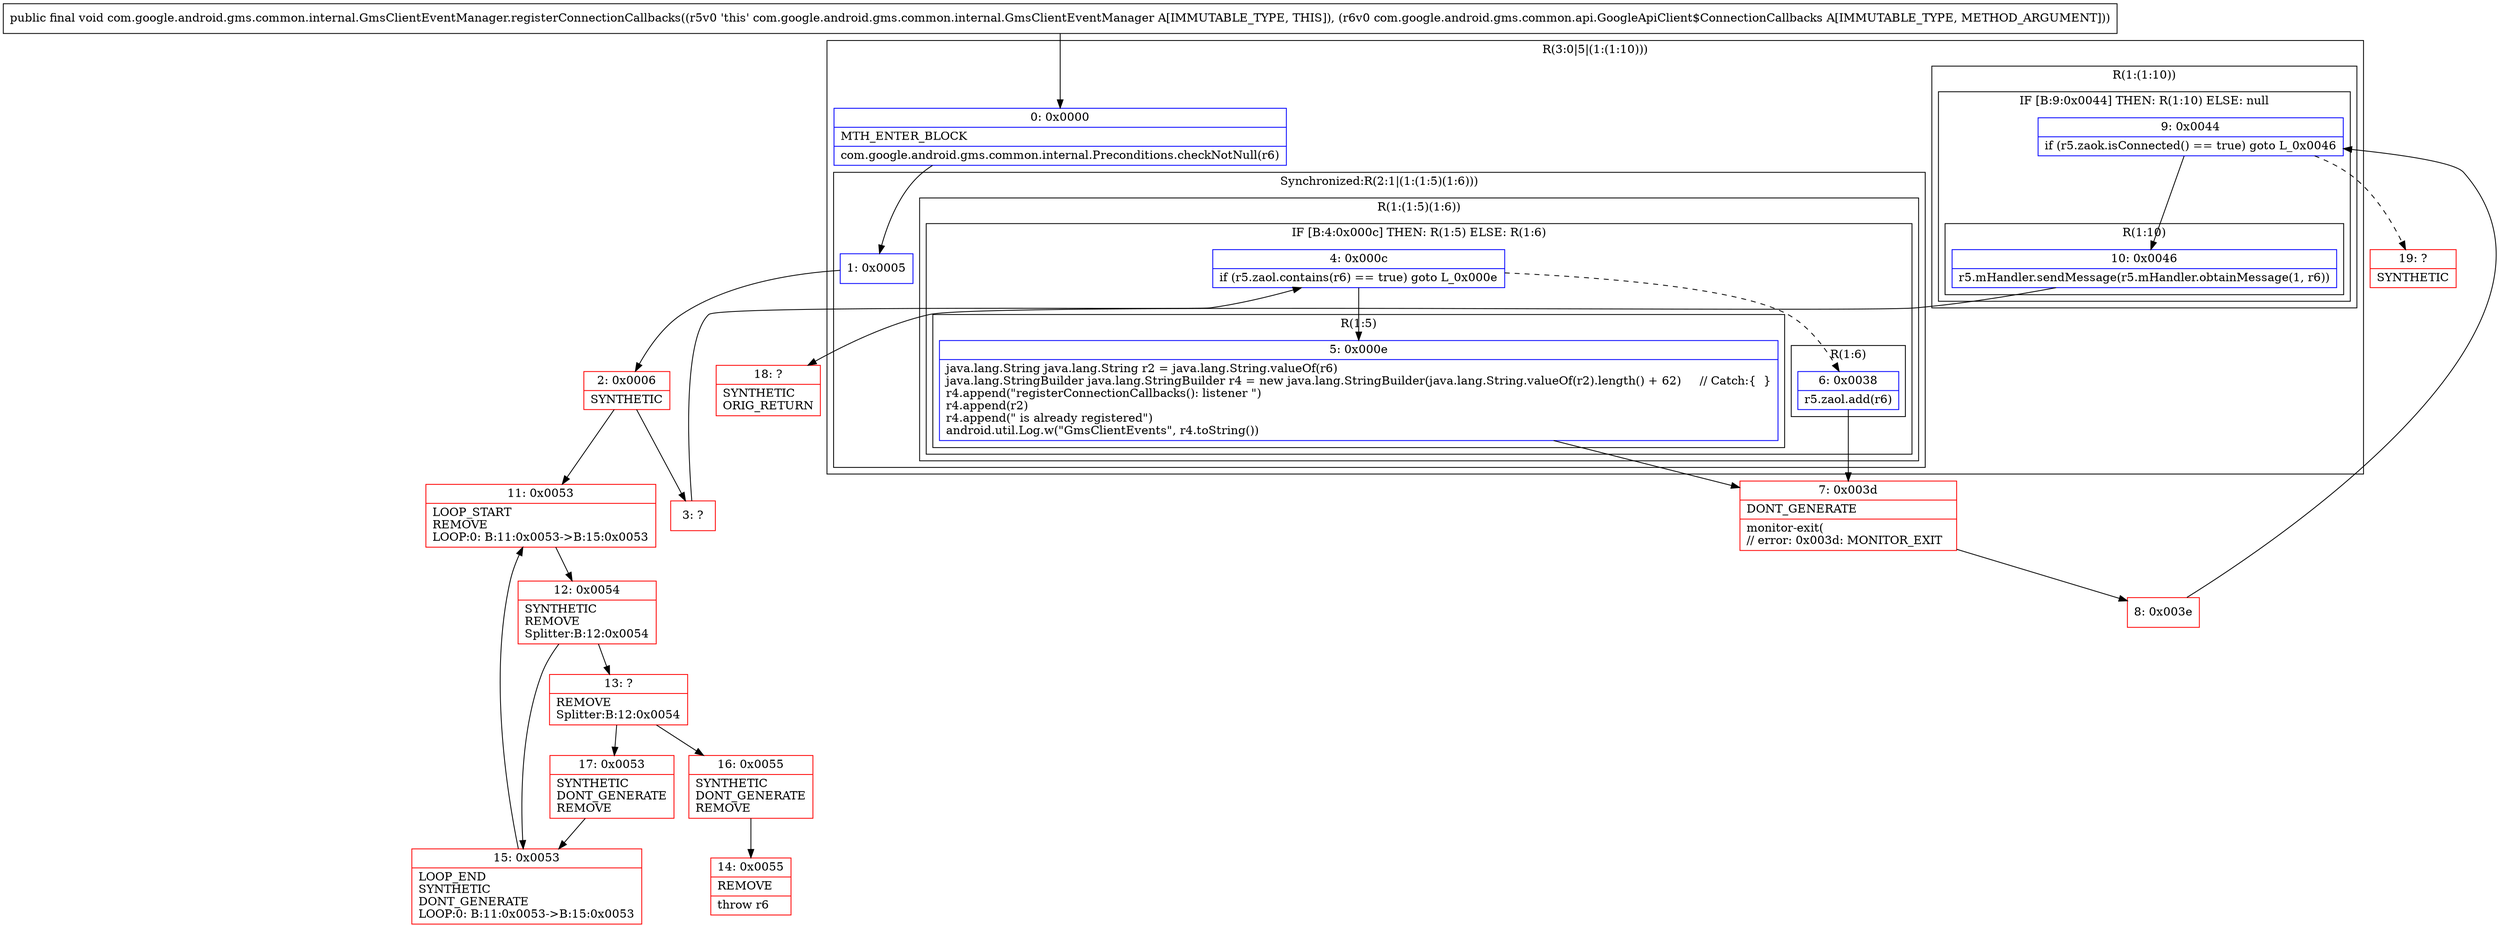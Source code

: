 digraph "CFG forcom.google.android.gms.common.internal.GmsClientEventManager.registerConnectionCallbacks(Lcom\/google\/android\/gms\/common\/api\/GoogleApiClient$ConnectionCallbacks;)V" {
subgraph cluster_Region_310197902 {
label = "R(3:0|5|(1:(1:10)))";
node [shape=record,color=blue];
Node_0 [shape=record,label="{0\:\ 0x0000|MTH_ENTER_BLOCK\l|com.google.android.gms.common.internal.Preconditions.checkNotNull(r6)\l}"];
subgraph cluster_SynchronizedRegion_1620951728 {
label = "Synchronized:R(2:1|(1:(1:5)(1:6)))";
node [shape=record,color=blue];
Node_1 [shape=record,label="{1\:\ 0x0005}"];
subgraph cluster_Region_2125488206 {
label = "R(1:(1:5)(1:6))";
node [shape=record,color=blue];
subgraph cluster_IfRegion_655389165 {
label = "IF [B:4:0x000c] THEN: R(1:5) ELSE: R(1:6)";
node [shape=record,color=blue];
Node_4 [shape=record,label="{4\:\ 0x000c|if (r5.zaol.contains(r6) == true) goto L_0x000e\l}"];
subgraph cluster_Region_899642157 {
label = "R(1:5)";
node [shape=record,color=blue];
Node_5 [shape=record,label="{5\:\ 0x000e|java.lang.String java.lang.String r2 = java.lang.String.valueOf(r6)\ljava.lang.StringBuilder java.lang.StringBuilder r4 = new java.lang.StringBuilder(java.lang.String.valueOf(r2).length() + 62)     \/\/ Catch:\{  \}\lr4.append(\"registerConnectionCallbacks(): listener \")\lr4.append(r2)\lr4.append(\" is already registered\")\landroid.util.Log.w(\"GmsClientEvents\", r4.toString())\l}"];
}
subgraph cluster_Region_1558356687 {
label = "R(1:6)";
node [shape=record,color=blue];
Node_6 [shape=record,label="{6\:\ 0x0038|r5.zaol.add(r6)\l}"];
}
}
}
}
subgraph cluster_Region_1390703521 {
label = "R(1:(1:10))";
node [shape=record,color=blue];
subgraph cluster_IfRegion_799792035 {
label = "IF [B:9:0x0044] THEN: R(1:10) ELSE: null";
node [shape=record,color=blue];
Node_9 [shape=record,label="{9\:\ 0x0044|if (r5.zaok.isConnected() == true) goto L_0x0046\l}"];
subgraph cluster_Region_185616546 {
label = "R(1:10)";
node [shape=record,color=blue];
Node_10 [shape=record,label="{10\:\ 0x0046|r5.mHandler.sendMessage(r5.mHandler.obtainMessage(1, r6))\l}"];
}
}
}
}
Node_2 [shape=record,color=red,label="{2\:\ 0x0006|SYNTHETIC\l}"];
Node_3 [shape=record,color=red,label="{3\:\ ?}"];
Node_7 [shape=record,color=red,label="{7\:\ 0x003d|DONT_GENERATE\l|monitor\-exit(\l\/\/ error: 0x003d: MONITOR_EXIT  \l}"];
Node_8 [shape=record,color=red,label="{8\:\ 0x003e}"];
Node_11 [shape=record,color=red,label="{11\:\ 0x0053|LOOP_START\lREMOVE\lLOOP:0: B:11:0x0053\-\>B:15:0x0053\l}"];
Node_12 [shape=record,color=red,label="{12\:\ 0x0054|SYNTHETIC\lREMOVE\lSplitter:B:12:0x0054\l}"];
Node_13 [shape=record,color=red,label="{13\:\ ?|REMOVE\lSplitter:B:12:0x0054\l}"];
Node_14 [shape=record,color=red,label="{14\:\ 0x0055|REMOVE\l|throw r6\l}"];
Node_15 [shape=record,color=red,label="{15\:\ 0x0053|LOOP_END\lSYNTHETIC\lDONT_GENERATE\lLOOP:0: B:11:0x0053\-\>B:15:0x0053\l}"];
Node_16 [shape=record,color=red,label="{16\:\ 0x0055|SYNTHETIC\lDONT_GENERATE\lREMOVE\l}"];
Node_17 [shape=record,color=red,label="{17\:\ 0x0053|SYNTHETIC\lDONT_GENERATE\lREMOVE\l}"];
Node_18 [shape=record,color=red,label="{18\:\ ?|SYNTHETIC\lORIG_RETURN\l}"];
Node_19 [shape=record,color=red,label="{19\:\ ?|SYNTHETIC\l}"];
MethodNode[shape=record,label="{public final void com.google.android.gms.common.internal.GmsClientEventManager.registerConnectionCallbacks((r5v0 'this' com.google.android.gms.common.internal.GmsClientEventManager A[IMMUTABLE_TYPE, THIS]), (r6v0 com.google.android.gms.common.api.GoogleApiClient$ConnectionCallbacks A[IMMUTABLE_TYPE, METHOD_ARGUMENT])) }"];
MethodNode -> Node_0;
Node_0 -> Node_1;
Node_1 -> Node_2;
Node_4 -> Node_5;
Node_4 -> Node_6[style=dashed];
Node_5 -> Node_7;
Node_6 -> Node_7;
Node_9 -> Node_10;
Node_9 -> Node_19[style=dashed];
Node_10 -> Node_18;
Node_2 -> Node_3;
Node_2 -> Node_11;
Node_3 -> Node_4;
Node_7 -> Node_8;
Node_8 -> Node_9;
Node_11 -> Node_12;
Node_12 -> Node_13;
Node_12 -> Node_15;
Node_13 -> Node_16;
Node_13 -> Node_17;
Node_15 -> Node_11;
Node_16 -> Node_14;
Node_17 -> Node_15;
}

